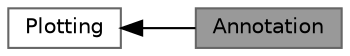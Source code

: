 digraph "Annotation"
{
 // INTERACTIVE_SVG=YES
 // LATEX_PDF_SIZE
  bgcolor="transparent";
  edge [fontname=Helvetica,fontsize=10,labelfontname=Helvetica,labelfontsize=10];
  node [fontname=Helvetica,fontsize=10,shape=box,height=0.2,width=0.4];
  rankdir=LR;
  Node1 [label="Annotation",height=0.2,width=0.4,color="gray40", fillcolor="grey60", style="filled", fontcolor="black",tooltip="Functions to generate annotations for Secondary Structure Plots, Dot-Plots, and Others."];
  Node2 [label="Plotting",height=0.2,width=0.4,color="grey40", fillcolor="white", style="filled",URL="$group__plotting__utils.html",tooltip="Functions for Creating Secondary Structure Plots, Dot-Plots, and More."];
  Node2->Node1 [shape=plaintext, dir="back", style="solid"];
}
